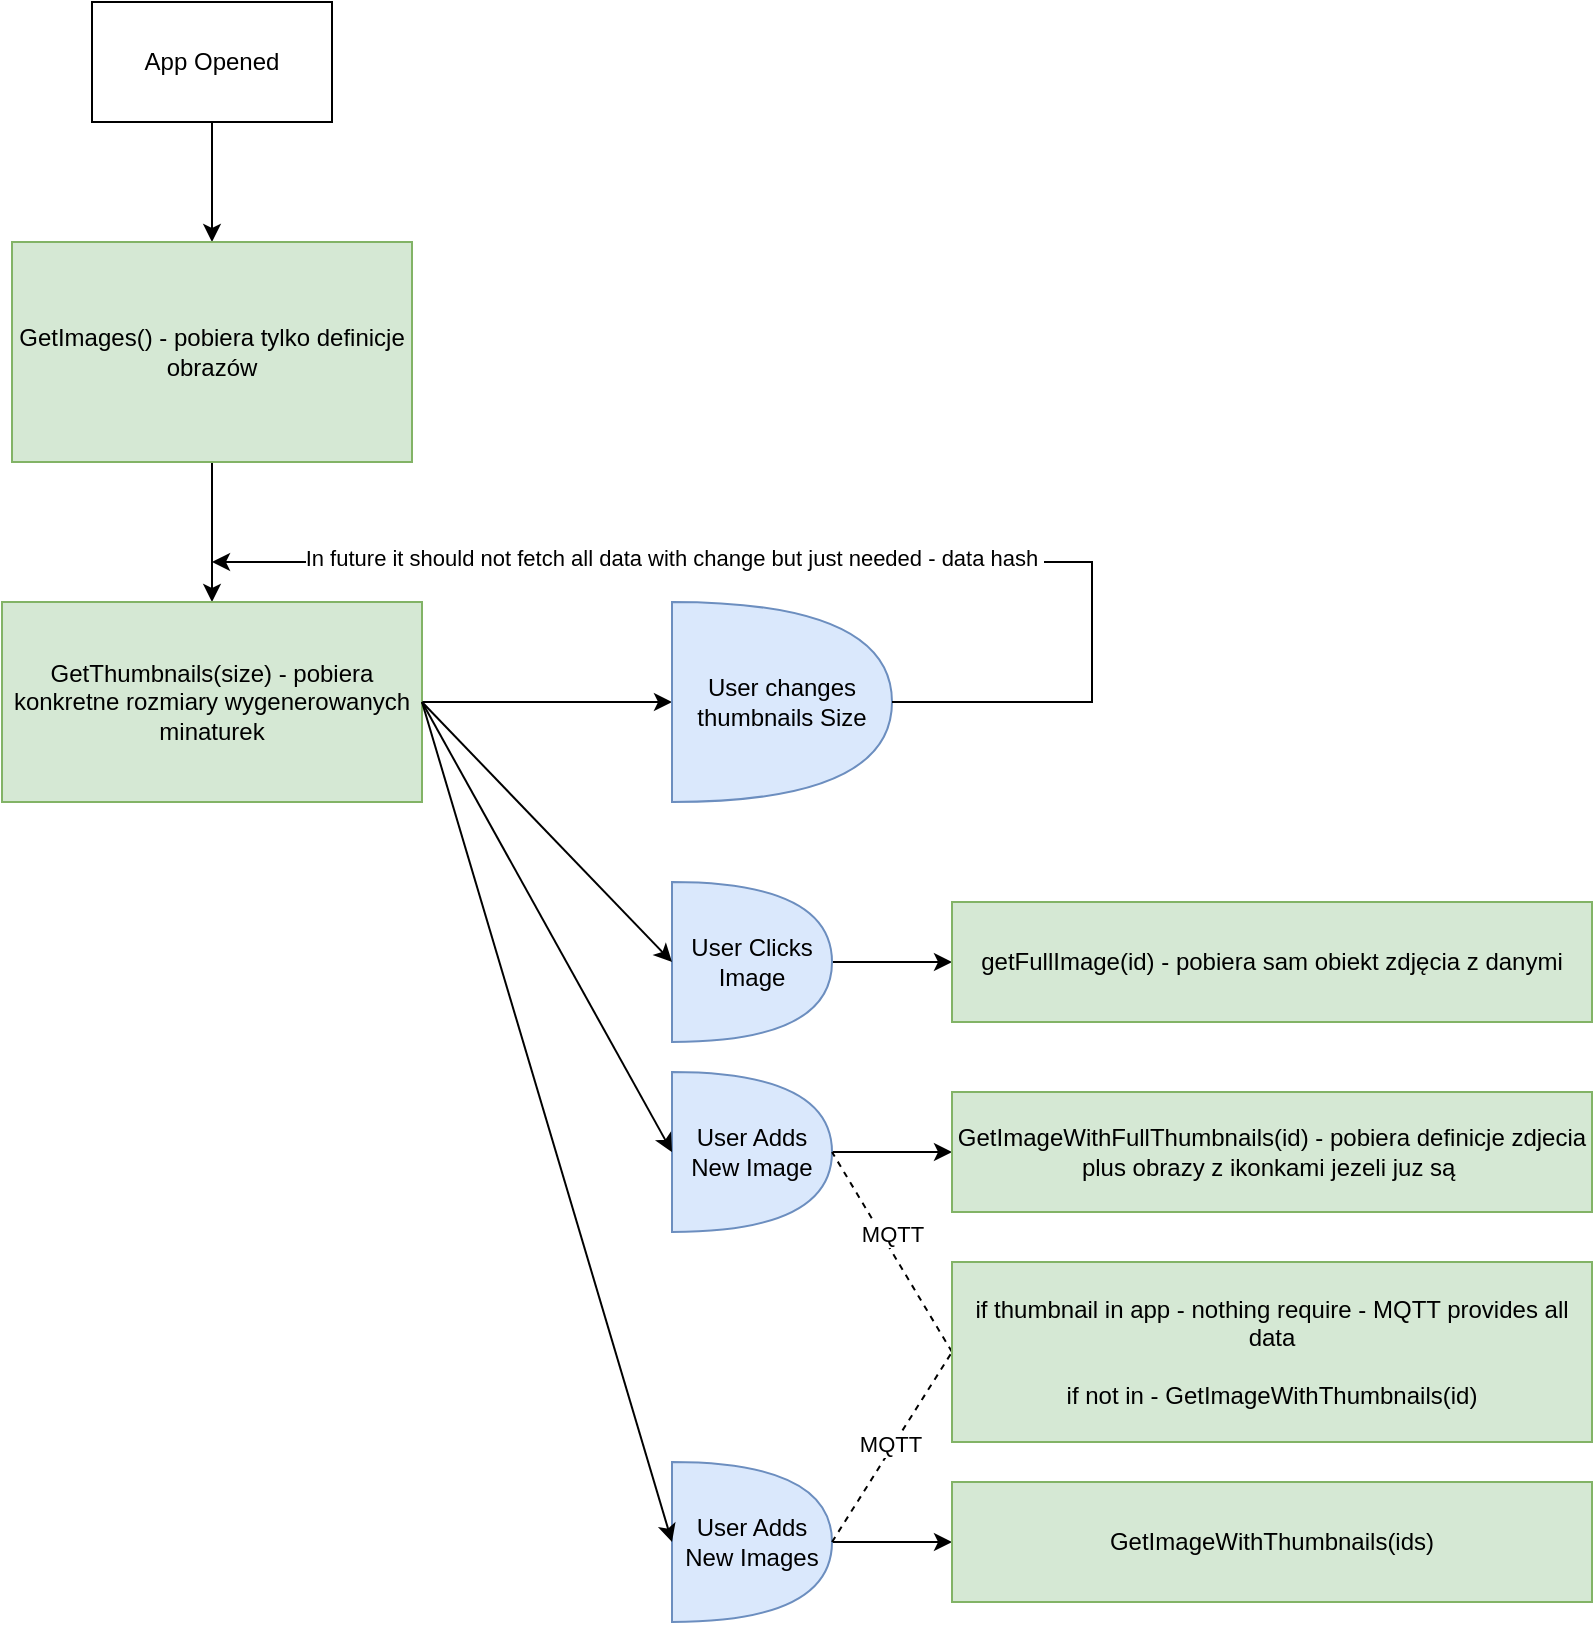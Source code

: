 <mxfile version="22.1.15" type="device">
  <diagram name="Page-1" id="g18AIovqTxfNIAlZljRT">
    <mxGraphModel dx="1318" dy="1022" grid="1" gridSize="10" guides="1" tooltips="1" connect="1" arrows="1" fold="1" page="1" pageScale="1" pageWidth="827" pageHeight="1169" math="0" shadow="0">
      <root>
        <mxCell id="0" />
        <mxCell id="1" parent="0" />
        <mxCell id="tASh4pqp3kbe50ULKyUL-3" style="edgeStyle=orthogonalEdgeStyle;rounded=0;orthogonalLoop=1;jettySize=auto;html=1;exitX=0.5;exitY=1;exitDx=0;exitDy=0;entryX=0.5;entryY=0;entryDx=0;entryDy=0;" edge="1" parent="1" source="tASh4pqp3kbe50ULKyUL-1" target="tASh4pqp3kbe50ULKyUL-2">
          <mxGeometry relative="1" as="geometry" />
        </mxCell>
        <mxCell id="tASh4pqp3kbe50ULKyUL-1" value="App Opened" style="rounded=0;whiteSpace=wrap;html=1;" vertex="1" parent="1">
          <mxGeometry x="360" y="40" width="120" height="60" as="geometry" />
        </mxCell>
        <mxCell id="tASh4pqp3kbe50ULKyUL-7" style="edgeStyle=orthogonalEdgeStyle;rounded=0;orthogonalLoop=1;jettySize=auto;html=1;exitX=0.5;exitY=1;exitDx=0;exitDy=0;" edge="1" parent="1" source="tASh4pqp3kbe50ULKyUL-2" target="tASh4pqp3kbe50ULKyUL-6">
          <mxGeometry relative="1" as="geometry" />
        </mxCell>
        <mxCell id="tASh4pqp3kbe50ULKyUL-2" value="GetImages() - pobiera tylko definicje obrazów" style="rounded=0;whiteSpace=wrap;html=1;fillColor=#d5e8d4;strokeColor=#82b366;" vertex="1" parent="1">
          <mxGeometry x="320" y="160" width="200" height="110" as="geometry" />
        </mxCell>
        <mxCell id="tASh4pqp3kbe50ULKyUL-9" style="edgeStyle=orthogonalEdgeStyle;rounded=0;orthogonalLoop=1;jettySize=auto;html=1;exitX=1;exitY=0.5;exitDx=0;exitDy=0;" edge="1" parent="1" source="tASh4pqp3kbe50ULKyUL-6" target="tASh4pqp3kbe50ULKyUL-10">
          <mxGeometry relative="1" as="geometry">
            <mxPoint x="690" y="390" as="targetPoint" />
          </mxGeometry>
        </mxCell>
        <mxCell id="tASh4pqp3kbe50ULKyUL-6" value="GetThumbnails(size) - pobiera konkretne rozmiary wygenerowanych minaturek" style="rounded=0;whiteSpace=wrap;html=1;fillColor=#d5e8d4;strokeColor=#82b366;" vertex="1" parent="1">
          <mxGeometry x="315" y="340" width="210" height="100" as="geometry" />
        </mxCell>
        <mxCell id="tASh4pqp3kbe50ULKyUL-10" value="User changes thumbnails Size" style="shape=or;whiteSpace=wrap;html=1;fillColor=#dae8fc;strokeColor=#6c8ebf;" vertex="1" parent="1">
          <mxGeometry x="650" y="340" width="110" height="100" as="geometry" />
        </mxCell>
        <mxCell id="tASh4pqp3kbe50ULKyUL-13" value="" style="endArrow=classic;html=1;rounded=0;exitX=1;exitY=0.5;exitDx=0;exitDy=0;exitPerimeter=0;" edge="1" parent="1" source="tASh4pqp3kbe50ULKyUL-10">
          <mxGeometry width="50" height="50" relative="1" as="geometry">
            <mxPoint x="810" y="390" as="sourcePoint" />
            <mxPoint x="420" y="320" as="targetPoint" />
            <Array as="points">
              <mxPoint x="860" y="390" />
              <mxPoint x="860" y="350" />
              <mxPoint x="860" y="320" />
            </Array>
          </mxGeometry>
        </mxCell>
        <mxCell id="tASh4pqp3kbe50ULKyUL-25" value="In future it should not fetch all data with change but just needed - data hash&amp;nbsp;" style="edgeLabel;html=1;align=center;verticalAlign=middle;resizable=0;points=[];" vertex="1" connectable="0" parent="tASh4pqp3kbe50ULKyUL-13">
          <mxGeometry x="0.07" y="-2" relative="1" as="geometry">
            <mxPoint x="-53" as="offset" />
          </mxGeometry>
        </mxCell>
        <mxCell id="tASh4pqp3kbe50ULKyUL-18" style="edgeStyle=orthogonalEdgeStyle;rounded=0;orthogonalLoop=1;jettySize=auto;html=1;exitX=1;exitY=0.5;exitDx=0;exitDy=0;exitPerimeter=0;entryX=0;entryY=0.5;entryDx=0;entryDy=0;" edge="1" parent="1" source="tASh4pqp3kbe50ULKyUL-14" target="tASh4pqp3kbe50ULKyUL-17">
          <mxGeometry relative="1" as="geometry" />
        </mxCell>
        <mxCell id="tASh4pqp3kbe50ULKyUL-14" value="User Clicks Image" style="shape=or;whiteSpace=wrap;html=1;fillColor=#dae8fc;strokeColor=#6c8ebf;" vertex="1" parent="1">
          <mxGeometry x="650" y="480" width="80" height="80" as="geometry" />
        </mxCell>
        <mxCell id="tASh4pqp3kbe50ULKyUL-16" value="" style="endArrow=classic;html=1;rounded=0;exitX=1;exitY=0.5;exitDx=0;exitDy=0;entryX=0;entryY=0.5;entryDx=0;entryDy=0;entryPerimeter=0;" edge="1" parent="1" source="tASh4pqp3kbe50ULKyUL-6" target="tASh4pqp3kbe50ULKyUL-14">
          <mxGeometry width="50" height="50" relative="1" as="geometry">
            <mxPoint x="570" y="460" as="sourcePoint" />
            <mxPoint x="620" y="410" as="targetPoint" />
          </mxGeometry>
        </mxCell>
        <mxCell id="tASh4pqp3kbe50ULKyUL-17" value="getFullImage(id) - pobiera sam obiekt zdjęcia z danymi" style="rounded=0;whiteSpace=wrap;html=1;fillColor=#d5e8d4;strokeColor=#82b366;" vertex="1" parent="1">
          <mxGeometry x="790" y="490" width="320" height="60" as="geometry" />
        </mxCell>
        <mxCell id="tASh4pqp3kbe50ULKyUL-22" value="" style="edgeStyle=orthogonalEdgeStyle;rounded=0;orthogonalLoop=1;jettySize=auto;html=1;" edge="1" parent="1" source="tASh4pqp3kbe50ULKyUL-19" target="tASh4pqp3kbe50ULKyUL-21">
          <mxGeometry relative="1" as="geometry" />
        </mxCell>
        <mxCell id="tASh4pqp3kbe50ULKyUL-19" value="User Adds New Image" style="shape=or;whiteSpace=wrap;html=1;fillColor=#dae8fc;strokeColor=#6c8ebf;" vertex="1" parent="1">
          <mxGeometry x="650" y="575" width="80" height="80" as="geometry" />
        </mxCell>
        <mxCell id="tASh4pqp3kbe50ULKyUL-20" value="" style="endArrow=classic;html=1;rounded=0;exitX=1;exitY=0.5;exitDx=0;exitDy=0;entryX=0;entryY=0.5;entryDx=0;entryDy=0;entryPerimeter=0;" edge="1" parent="1" source="tASh4pqp3kbe50ULKyUL-6" target="tASh4pqp3kbe50ULKyUL-19">
          <mxGeometry width="50" height="50" relative="1" as="geometry">
            <mxPoint x="535" y="400" as="sourcePoint" />
            <mxPoint x="660" y="530" as="targetPoint" />
          </mxGeometry>
        </mxCell>
        <mxCell id="tASh4pqp3kbe50ULKyUL-21" value="GetImageWithFullThumbnails(id) - pobiera definicje zdjecia plus obrazy z ikonkami jezeli juz są&amp;nbsp;" style="whiteSpace=wrap;html=1;fillColor=#d5e8d4;strokeColor=#82b366;" vertex="1" parent="1">
          <mxGeometry x="790" y="585" width="320" height="60" as="geometry" />
        </mxCell>
        <mxCell id="tASh4pqp3kbe50ULKyUL-29" value="" style="edgeStyle=orthogonalEdgeStyle;rounded=0;orthogonalLoop=1;jettySize=auto;html=1;" edge="1" parent="1" source="tASh4pqp3kbe50ULKyUL-26" target="tASh4pqp3kbe50ULKyUL-28">
          <mxGeometry relative="1" as="geometry" />
        </mxCell>
        <mxCell id="tASh4pqp3kbe50ULKyUL-26" value="User Adds New Images" style="shape=or;whiteSpace=wrap;html=1;fillColor=#dae8fc;strokeColor=#6c8ebf;" vertex="1" parent="1">
          <mxGeometry x="650" y="770" width="80" height="80" as="geometry" />
        </mxCell>
        <mxCell id="tASh4pqp3kbe50ULKyUL-27" value="" style="endArrow=classic;html=1;rounded=0;exitX=1;exitY=0.5;exitDx=0;exitDy=0;entryX=0;entryY=0.5;entryDx=0;entryDy=0;entryPerimeter=0;" edge="1" parent="1" source="tASh4pqp3kbe50ULKyUL-6" target="tASh4pqp3kbe50ULKyUL-26">
          <mxGeometry width="50" height="50" relative="1" as="geometry">
            <mxPoint x="535" y="400" as="sourcePoint" />
            <mxPoint x="660" y="635" as="targetPoint" />
          </mxGeometry>
        </mxCell>
        <mxCell id="tASh4pqp3kbe50ULKyUL-28" value="GetImageWithThumbnails(ids)" style="whiteSpace=wrap;html=1;fillColor=#d5e8d4;strokeColor=#82b366;" vertex="1" parent="1">
          <mxGeometry x="790" y="780" width="320" height="60" as="geometry" />
        </mxCell>
        <mxCell id="tASh4pqp3kbe50ULKyUL-30" value="" style="endArrow=none;dashed=1;html=1;rounded=0;exitX=1;exitY=0.5;exitDx=0;exitDy=0;exitPerimeter=0;entryX=0;entryY=0.5;entryDx=0;entryDy=0;" edge="1" parent="1" source="tASh4pqp3kbe50ULKyUL-26" target="tASh4pqp3kbe50ULKyUL-32">
          <mxGeometry width="50" height="50" relative="1" as="geometry">
            <mxPoint x="810" y="590" as="sourcePoint" />
            <mxPoint x="800" y="720" as="targetPoint" />
          </mxGeometry>
        </mxCell>
        <mxCell id="tASh4pqp3kbe50ULKyUL-33" value="MQTT" style="edgeLabel;html=1;align=center;verticalAlign=middle;resizable=0;points=[];" vertex="1" connectable="0" parent="tASh4pqp3kbe50ULKyUL-30">
          <mxGeometry x="0.197" y="3" relative="1" as="geometry">
            <mxPoint x="-4" y="9" as="offset" />
          </mxGeometry>
        </mxCell>
        <mxCell id="tASh4pqp3kbe50ULKyUL-31" value="" style="endArrow=none;dashed=1;html=1;rounded=0;entryX=1;entryY=0.5;entryDx=0;entryDy=0;entryPerimeter=0;exitX=0;exitY=0.5;exitDx=0;exitDy=0;" edge="1" parent="1" source="tASh4pqp3kbe50ULKyUL-32" target="tASh4pqp3kbe50ULKyUL-19">
          <mxGeometry width="50" height="50" relative="1" as="geometry">
            <mxPoint x="800" y="720" as="sourcePoint" />
            <mxPoint x="810" y="730" as="targetPoint" />
          </mxGeometry>
        </mxCell>
        <mxCell id="tASh4pqp3kbe50ULKyUL-34" value="MQTT" style="edgeLabel;html=1;align=center;verticalAlign=middle;resizable=0;points=[];" vertex="1" connectable="0" parent="tASh4pqp3kbe50ULKyUL-31">
          <mxGeometry x="-0.035" y="-2" relative="1" as="geometry">
            <mxPoint x="-3" y="-10" as="offset" />
          </mxGeometry>
        </mxCell>
        <mxCell id="tASh4pqp3kbe50ULKyUL-32" value="if thumbnail in app - nothing require - MQTT provides all data&lt;br&gt;&lt;br&gt;if not in - GetImageWithThumbnails&lt;span style=&quot;background-color: initial;&quot;&gt;(id)&lt;/span&gt;" style="whiteSpace=wrap;html=1;fillColor=#d5e8d4;strokeColor=#82b366;" vertex="1" parent="1">
          <mxGeometry x="790" y="670" width="320" height="90" as="geometry" />
        </mxCell>
      </root>
    </mxGraphModel>
  </diagram>
</mxfile>
